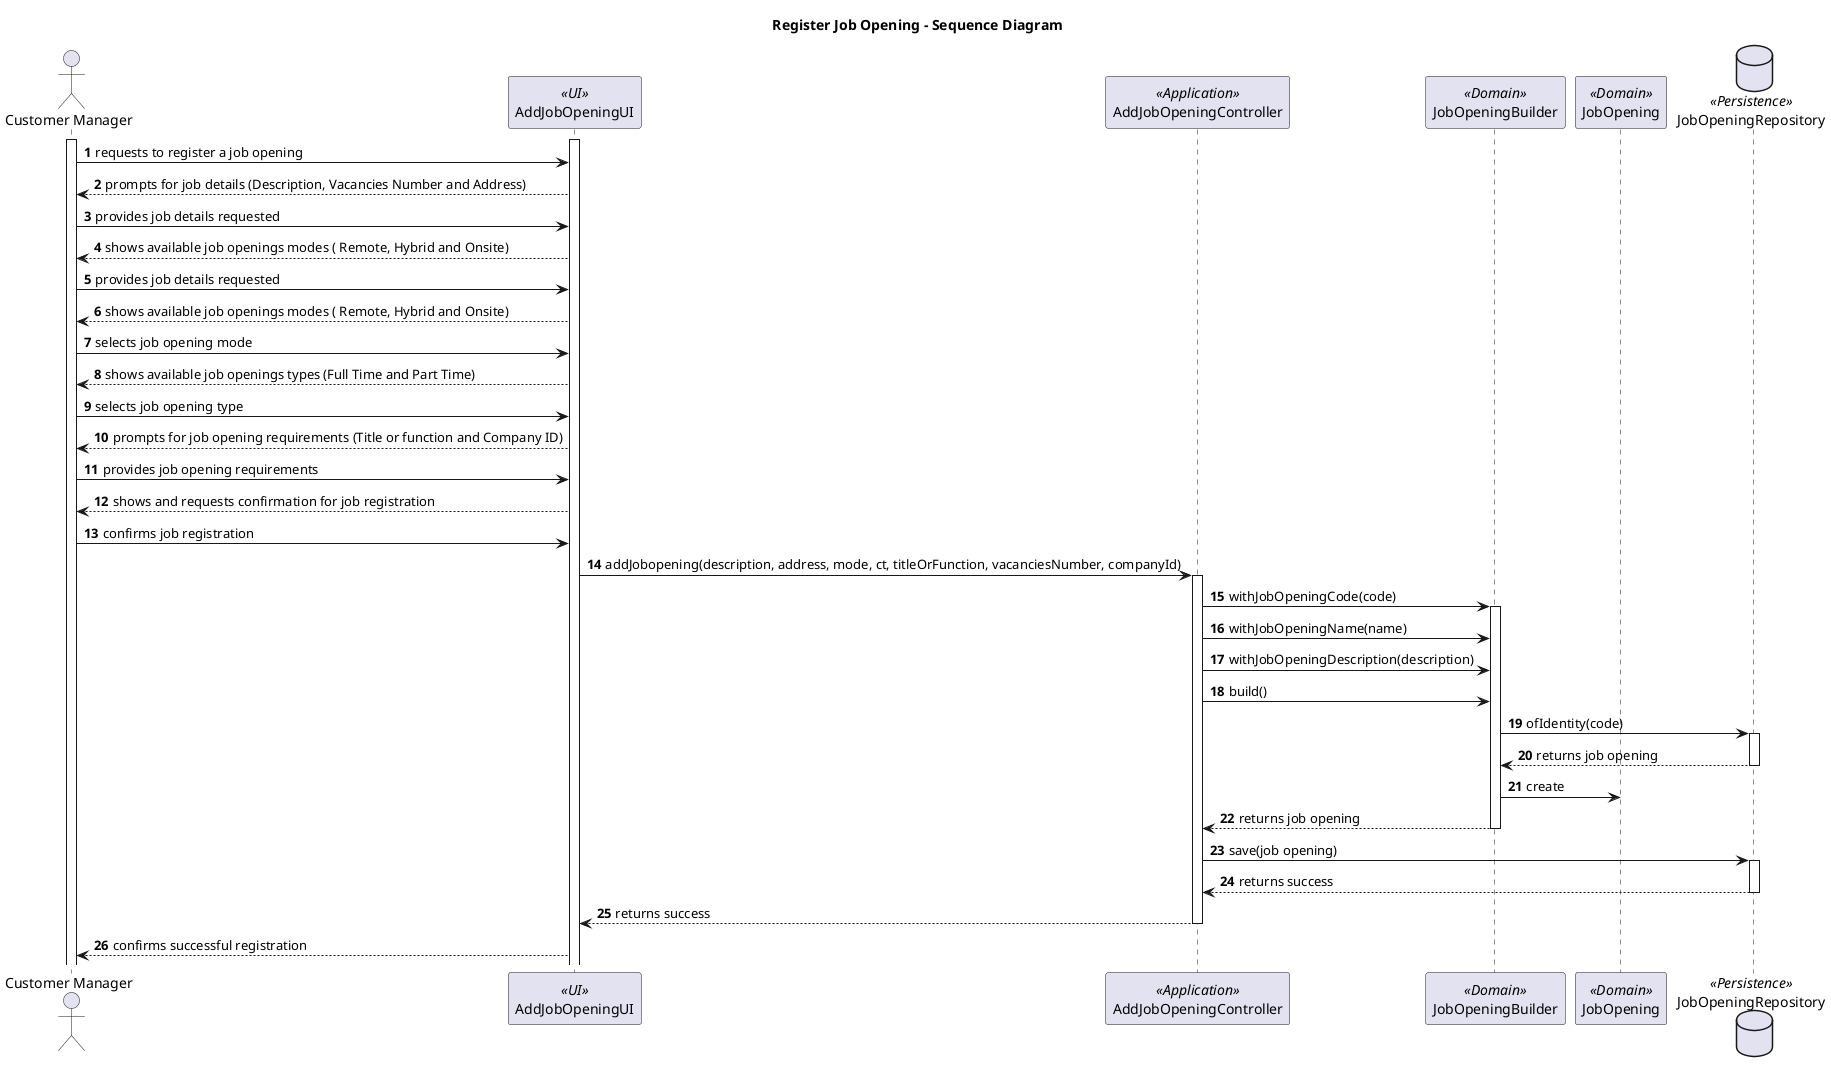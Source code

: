 @startuml

title Register Job Opening - Sequence Diagram

autonumber
actor "Customer Manager" as M
participant AddJobOpeningUI  as UI <<UI>>
participant AddJobOpeningController as Controller <<Application>>
participant JobOpeningBuilder as JB <<Domain>>
participant JobOpening as JO <<Domain>>
database JobOpeningRepository as JRepo <<Persistence>>

activate M
activate UI

M -> UI : requests to register a job opening

UI --> M : prompts for job details (Description, Vacancies Number and Address)

M -> UI : provides job details requested

UI --> M :  shows available job openings modes ( Remote, Hybrid and Onsite)

M -> UI : provides job details requested

UI --> M : shows available job openings modes ( Remote, Hybrid and Onsite)

M -> UI : selects job opening mode

UI --> M : shows available job openings types (Full Time and Part Time)

M -> UI : selects job opening type

UI --> M :  prompts for job opening requirements (Title or function and Company ID)

M -> UI : provides job opening requirements

UI --> M : shows and requests confirmation for job registration

M -> UI : confirms job registration

UI -> Controller: addJobopening(description, address, mode, ct, titleOrFunction, vacanciesNumber, companyId)

activate Controller

Controller -> JB: withJobOpeningCode(code)
activate JB
Controller -> JB: withJobOpeningName(name)
Controller -> JB: withJobOpeningDescription(description)
Controller -> JB: build()

JB -> JRepo: ofIdentity(code)
activate JRepo

JRepo --> JB: returns job opening
deactivate JRepo
JB -> JO: create
JB --> Controller: returns job opening
deactivate JB



Controller -> JRepo: save(job opening)
activate JRepo

JRepo --> Controller: returns success
deactivate JRepo
Controller --> UI: returns success
deactivate Controller

UI --> M: confirms successful registration

@enduml
